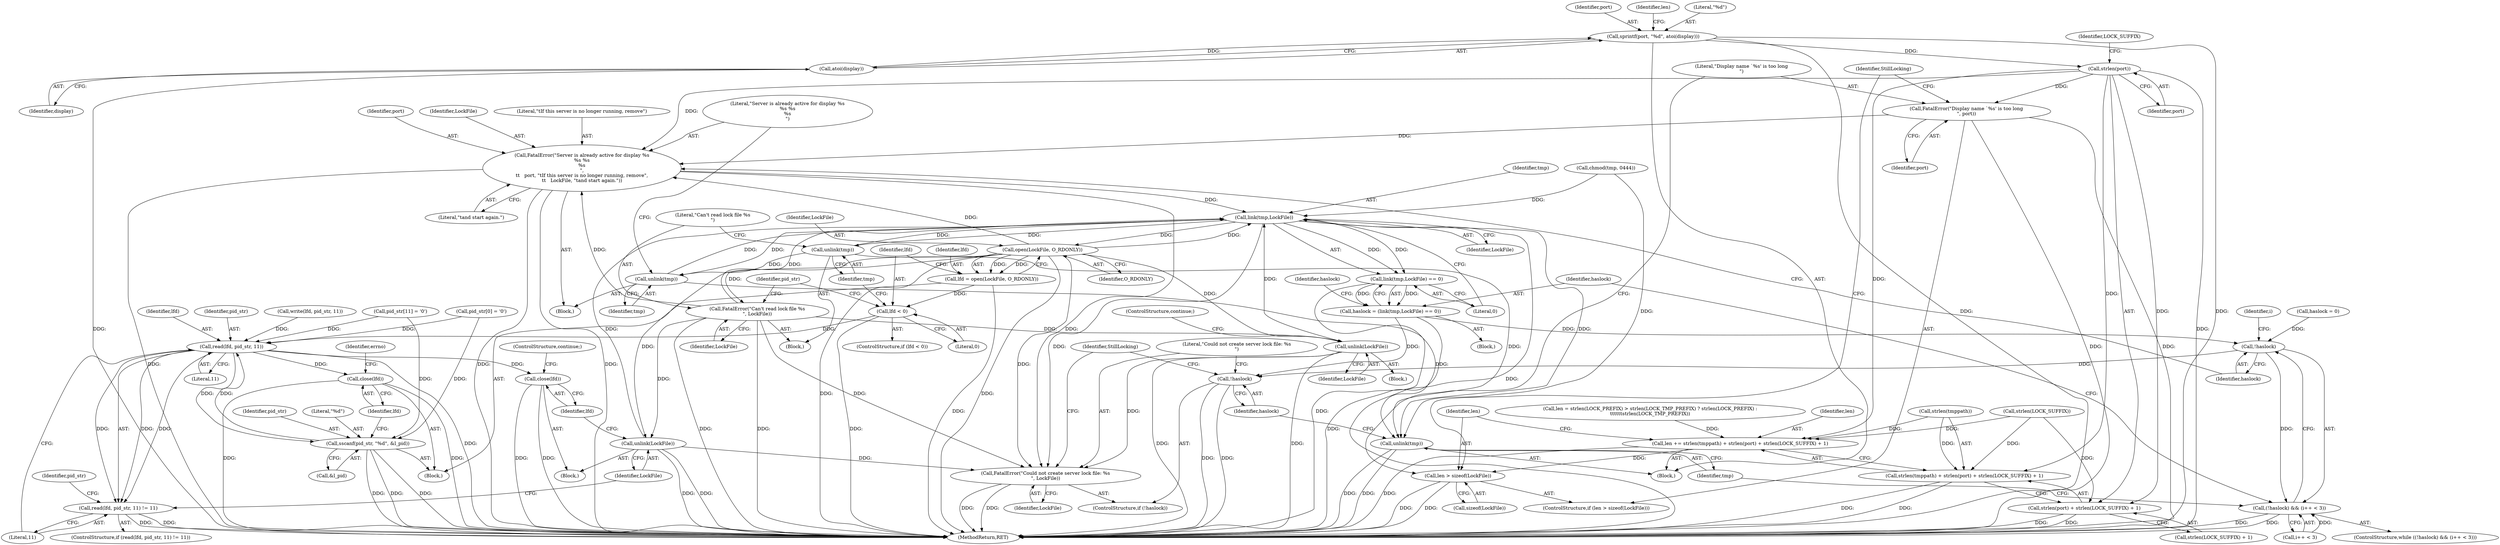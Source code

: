 digraph "0_xserver_6ba44b91e37622ef8c146d8f2ac92d708a18ed34@API" {
"1000154" [label="(Call,strlen(port))"];
"1000131" [label="(Call,sprintf(port, \"%d\", atoi(display)))"];
"1000134" [label="(Call,atoi(display))"];
"1000148" [label="(Call,len += strlen(tmppath) + strlen(port) + strlen(LOCK_SUFFIX) + 1)"];
"1000161" [label="(Call,len > sizeof(LockFile))"];
"1000150" [label="(Call,strlen(tmppath) + strlen(port) + strlen(LOCK_SUFFIX) + 1)"];
"1000153" [label="(Call,strlen(port) + strlen(LOCK_SUFFIX) + 1)"];
"1000165" [label="(Call,FatalError(\"Display name `%s' is too long\n\", port))"];
"1000373" [label="(Call,FatalError(\"Server is already active for display %s\n%s %s\n%s\n\",\n\t\t   port, \"\tIf this server is no longer running, remove\",\n\t\t   LockFile, \"\tand start again.\"))"];
"1000282" [label="(Call,link(tmp,LockFile))"];
"1000281" [label="(Call,link(tmp,LockFile) == 0)"];
"1000279" [label="(Call,haslock = (link(tmp,LockFile) == 0))"];
"1000272" [label="(Call,!haslock)"];
"1000271" [label="(Call,(!haslock) && (i++ < 3))"];
"1000382" [label="(Call,!haslock)"];
"1000294" [label="(Call,open(LockFile, O_RDONLY))"];
"1000292" [label="(Call,lfd = open(LockFile, O_RDONLY))"];
"1000298" [label="(Call,lfd < 0)"];
"1000314" [label="(Call,read(lfd, pid_str, 11))"];
"1000313" [label="(Call,read(lfd, pid_str, 11) != 11)"];
"1000322" [label="(Call,close(lfd))"];
"1000330" [label="(Call,sscanf(pid_str, \"%d\", &l_pid))"];
"1000335" [label="(Call,close(lfd))"];
"1000304" [label="(Call,FatalError(\"Can't read lock file %s\n\", LockFile))"];
"1000320" [label="(Call,unlink(LockFile))"];
"1000384" [label="(Call,FatalError(\"Could not create server lock file: %s\n\", LockFile))"];
"1000354" [label="(Call,unlink(LockFile))"];
"1000302" [label="(Call,unlink(tmp))"];
"1000371" [label="(Call,unlink(tmp))"];
"1000379" [label="(Call,unlink(tmp))"];
"1000135" [label="(Identifier,display)"];
"1000274" [label="(Call,i++ < 3)"];
"1000150" [label="(Call,strlen(tmppath) + strlen(port) + strlen(LOCK_SUFFIX) + 1)"];
"1000163" [label="(Call,sizeof(LockFile))"];
"1000156" [label="(Call,strlen(LOCK_SUFFIX) + 1)"];
"1000272" [label="(Call,!haslock)"];
"1000371" [label="(Call,unlink(tmp))"];
"1000161" [label="(Call,len > sizeof(LockFile))"];
"1000378" [label="(Literal,\"\tand start again.\")"];
"1000384" [label="(Call,FatalError(\"Could not create server lock file: %s\n\", LockFile))"];
"1000257" [label="(Call,chmod(tmp, 0444))"];
"1000320" [label="(Call,unlink(LockFile))"];
"1000303" [label="(Identifier,tmp)"];
"1000280" [label="(Identifier,haslock)"];
"1000297" [label="(ControlStructure,if (lfd < 0))"];
"1000291" [label="(Block,)"];
"1000165" [label="(Call,FatalError(\"Display name `%s' is too long\n\", port))"];
"1000292" [label="(Call,lfd = open(LockFile, O_RDONLY))"];
"1000377" [label="(Identifier,LockFile)"];
"1000281" [label="(Call,link(tmp,LockFile) == 0)"];
"1000154" [label="(Call,strlen(port))"];
"1000134" [label="(Call,atoi(display))"];
"1000304" [label="(Call,FatalError(\"Can't read lock file %s\n\", LockFile))"];
"1000390" [label="(MethodReturn,RET)"];
"1000282" [label="(Call,link(tmp,LockFile))"];
"1000312" [label="(ControlStructure,if (read(lfd, pid_str, 11) != 11))"];
"1000270" [label="(ControlStructure,while ((!haslock) && (i++ < 3)))"];
"1000278" [label="(Block,)"];
"1000327" [label="(Identifier,pid_str)"];
"1000356" [label="(ControlStructure,continue;)"];
"1000380" [label="(Identifier,tmp)"];
"1000306" [label="(Identifier,LockFile)"];
"1000293" [label="(Identifier,lfd)"];
"1000166" [label="(Literal,\"Display name `%s' is too long\n\")"];
"1000300" [label="(Literal,0)"];
"1000374" [label="(Literal,\"Server is already active for display %s\n%s %s\n%s\n\")"];
"1000382" [label="(Call,!haslock)"];
"1000373" [label="(Call,FatalError(\"Server is already active for display %s\n%s %s\n%s\n\",\n\t\t   port, \"\tIf this server is no longer running, remove\",\n\t\t   LockFile, \"\tand start again.\"))"];
"1000294" [label="(Call,open(LockFile, O_RDONLY))"];
"1000132" [label="(Identifier,port)"];
"1000376" [label="(Literal,\"\tIf this server is no longer running, remove\")"];
"1000148" [label="(Call,len += strlen(tmppath) + strlen(port) + strlen(LOCK_SUFFIX) + 1)"];
"1000309" [label="(Identifier,pid_str)"];
"1000283" [label="(Identifier,tmp)"];
"1000299" [label="(Identifier,lfd)"];
"1000167" [label="(Identifier,port)"];
"1000131" [label="(Call,sprintf(port, \"%d\", atoi(display)))"];
"1000318" [label="(Literal,11)"];
"1000149" [label="(Identifier,len)"];
"1000323" [label="(Identifier,lfd)"];
"1000381" [label="(ControlStructure,if (!haslock))"];
"1000385" [label="(Literal,\"Could not create server lock file: %s\n\")"];
"1000307" [label="(Call,pid_str[0] = '\0')"];
"1000284" [label="(Identifier,LockFile)"];
"1000375" [label="(Identifier,port)"];
"1000313" [label="(Call,read(lfd, pid_str, 11) != 11)"];
"1000151" [label="(Call,strlen(tmppath))"];
"1000287" [label="(Identifier,haslock)"];
"1000332" [label="(Literal,\"%d\")"];
"1000267" [label="(Call,haslock = 0)"];
"1000298" [label="(Call,lfd < 0)"];
"1000333" [label="(Call,&l_pid)"];
"1000251" [label="(Call,write(lfd, pid_str, 11))"];
"1000160" [label="(ControlStructure,if (len > sizeof(LockFile)))"];
"1000354" [label="(Call,unlink(LockFile))"];
"1000324" [label="(ControlStructure,continue;)"];
"1000157" [label="(Call,strlen(LOCK_SUFFIX))"];
"1000295" [label="(Identifier,LockFile)"];
"1000370" [label="(Block,)"];
"1000158" [label="(Identifier,LOCK_SUFFIX)"];
"1000302" [label="(Call,unlink(tmp))"];
"1000111" [label="(Block,)"];
"1000315" [label="(Identifier,lfd)"];
"1000279" [label="(Call,haslock = (link(tmp,LockFile) == 0))"];
"1000317" [label="(Literal,11)"];
"1000169" [label="(Identifier,StillLocking)"];
"1000136" [label="(Call,len = strlen(LOCK_PREFIX) > strlen(LOCK_TMP_PREFIX) ? strlen(LOCK_PREFIX) :\n\t\t\t\t\t\tstrlen(LOCK_TMP_PREFIX))"];
"1000296" [label="(Identifier,O_RDONLY)"];
"1000314" [label="(Call,read(lfd, pid_str, 11))"];
"1000330" [label="(Call,sscanf(pid_str, \"%d\", &l_pid))"];
"1000338" [label="(Identifier,errno)"];
"1000322" [label="(Call,close(lfd))"];
"1000153" [label="(Call,strlen(port) + strlen(LOCK_SUFFIX) + 1)"];
"1000325" [label="(Call,pid_str[11] = '\0')"];
"1000137" [label="(Identifier,len)"];
"1000388" [label="(Identifier,StillLocking)"];
"1000273" [label="(Identifier,haslock)"];
"1000331" [label="(Identifier,pid_str)"];
"1000386" [label="(Identifier,LockFile)"];
"1000162" [label="(Identifier,len)"];
"1000155" [label="(Identifier,port)"];
"1000271" [label="(Call,(!haslock) && (i++ < 3))"];
"1000383" [label="(Identifier,haslock)"];
"1000133" [label="(Literal,\"%d\")"];
"1000305" [label="(Literal,\"Can't read lock file %s\n\")"];
"1000372" [label="(Identifier,tmp)"];
"1000301" [label="(Block,)"];
"1000335" [label="(Call,close(lfd))"];
"1000355" [label="(Identifier,LockFile)"];
"1000379" [label="(Call,unlink(tmp))"];
"1000285" [label="(Literal,0)"];
"1000316" [label="(Identifier,pid_str)"];
"1000321" [label="(Identifier,LockFile)"];
"1000319" [label="(Block,)"];
"1000336" [label="(Identifier,lfd)"];
"1000353" [label="(Block,)"];
"1000276" [label="(Identifier,i)"];
"1000154" -> "1000153"  [label="AST: "];
"1000154" -> "1000155"  [label="CFG: "];
"1000155" -> "1000154"  [label="AST: "];
"1000158" -> "1000154"  [label="CFG: "];
"1000154" -> "1000390"  [label="DDG: "];
"1000154" -> "1000148"  [label="DDG: "];
"1000154" -> "1000150"  [label="DDG: "];
"1000154" -> "1000153"  [label="DDG: "];
"1000131" -> "1000154"  [label="DDG: "];
"1000154" -> "1000165"  [label="DDG: "];
"1000154" -> "1000373"  [label="DDG: "];
"1000131" -> "1000111"  [label="AST: "];
"1000131" -> "1000134"  [label="CFG: "];
"1000132" -> "1000131"  [label="AST: "];
"1000133" -> "1000131"  [label="AST: "];
"1000134" -> "1000131"  [label="AST: "];
"1000137" -> "1000131"  [label="CFG: "];
"1000131" -> "1000390"  [label="DDG: "];
"1000131" -> "1000390"  [label="DDG: "];
"1000134" -> "1000131"  [label="DDG: "];
"1000134" -> "1000135"  [label="CFG: "];
"1000135" -> "1000134"  [label="AST: "];
"1000134" -> "1000390"  [label="DDG: "];
"1000148" -> "1000111"  [label="AST: "];
"1000148" -> "1000150"  [label="CFG: "];
"1000149" -> "1000148"  [label="AST: "];
"1000150" -> "1000148"  [label="AST: "];
"1000162" -> "1000148"  [label="CFG: "];
"1000148" -> "1000390"  [label="DDG: "];
"1000151" -> "1000148"  [label="DDG: "];
"1000157" -> "1000148"  [label="DDG: "];
"1000136" -> "1000148"  [label="DDG: "];
"1000148" -> "1000161"  [label="DDG: "];
"1000161" -> "1000160"  [label="AST: "];
"1000161" -> "1000163"  [label="CFG: "];
"1000162" -> "1000161"  [label="AST: "];
"1000163" -> "1000161"  [label="AST: "];
"1000166" -> "1000161"  [label="CFG: "];
"1000169" -> "1000161"  [label="CFG: "];
"1000161" -> "1000390"  [label="DDG: "];
"1000161" -> "1000390"  [label="DDG: "];
"1000150" -> "1000153"  [label="CFG: "];
"1000151" -> "1000150"  [label="AST: "];
"1000153" -> "1000150"  [label="AST: "];
"1000150" -> "1000390"  [label="DDG: "];
"1000150" -> "1000390"  [label="DDG: "];
"1000151" -> "1000150"  [label="DDG: "];
"1000157" -> "1000150"  [label="DDG: "];
"1000153" -> "1000156"  [label="CFG: "];
"1000156" -> "1000153"  [label="AST: "];
"1000153" -> "1000390"  [label="DDG: "];
"1000153" -> "1000390"  [label="DDG: "];
"1000157" -> "1000153"  [label="DDG: "];
"1000165" -> "1000160"  [label="AST: "];
"1000165" -> "1000167"  [label="CFG: "];
"1000166" -> "1000165"  [label="AST: "];
"1000167" -> "1000165"  [label="AST: "];
"1000169" -> "1000165"  [label="CFG: "];
"1000165" -> "1000390"  [label="DDG: "];
"1000165" -> "1000390"  [label="DDG: "];
"1000165" -> "1000373"  [label="DDG: "];
"1000373" -> "1000370"  [label="AST: "];
"1000373" -> "1000378"  [label="CFG: "];
"1000374" -> "1000373"  [label="AST: "];
"1000375" -> "1000373"  [label="AST: "];
"1000376" -> "1000373"  [label="AST: "];
"1000377" -> "1000373"  [label="AST: "];
"1000378" -> "1000373"  [label="AST: "];
"1000273" -> "1000373"  [label="CFG: "];
"1000373" -> "1000390"  [label="DDG: "];
"1000373" -> "1000390"  [label="DDG: "];
"1000373" -> "1000390"  [label="DDG: "];
"1000373" -> "1000282"  [label="DDG: "];
"1000304" -> "1000373"  [label="DDG: "];
"1000294" -> "1000373"  [label="DDG: "];
"1000373" -> "1000384"  [label="DDG: "];
"1000282" -> "1000281"  [label="AST: "];
"1000282" -> "1000284"  [label="CFG: "];
"1000283" -> "1000282"  [label="AST: "];
"1000284" -> "1000282"  [label="AST: "];
"1000285" -> "1000282"  [label="CFG: "];
"1000282" -> "1000390"  [label="DDG: "];
"1000282" -> "1000281"  [label="DDG: "];
"1000282" -> "1000281"  [label="DDG: "];
"1000302" -> "1000282"  [label="DDG: "];
"1000257" -> "1000282"  [label="DDG: "];
"1000371" -> "1000282"  [label="DDG: "];
"1000304" -> "1000282"  [label="DDG: "];
"1000294" -> "1000282"  [label="DDG: "];
"1000320" -> "1000282"  [label="DDG: "];
"1000354" -> "1000282"  [label="DDG: "];
"1000282" -> "1000294"  [label="DDG: "];
"1000282" -> "1000302"  [label="DDG: "];
"1000282" -> "1000371"  [label="DDG: "];
"1000282" -> "1000379"  [label="DDG: "];
"1000282" -> "1000384"  [label="DDG: "];
"1000281" -> "1000279"  [label="AST: "];
"1000281" -> "1000285"  [label="CFG: "];
"1000285" -> "1000281"  [label="AST: "];
"1000279" -> "1000281"  [label="CFG: "];
"1000281" -> "1000390"  [label="DDG: "];
"1000281" -> "1000279"  [label="DDG: "];
"1000281" -> "1000279"  [label="DDG: "];
"1000279" -> "1000278"  [label="AST: "];
"1000280" -> "1000279"  [label="AST: "];
"1000287" -> "1000279"  [label="CFG: "];
"1000279" -> "1000390"  [label="DDG: "];
"1000279" -> "1000272"  [label="DDG: "];
"1000279" -> "1000382"  [label="DDG: "];
"1000272" -> "1000271"  [label="AST: "];
"1000272" -> "1000273"  [label="CFG: "];
"1000273" -> "1000272"  [label="AST: "];
"1000276" -> "1000272"  [label="CFG: "];
"1000271" -> "1000272"  [label="CFG: "];
"1000272" -> "1000271"  [label="DDG: "];
"1000267" -> "1000272"  [label="DDG: "];
"1000272" -> "1000382"  [label="DDG: "];
"1000271" -> "1000270"  [label="AST: "];
"1000271" -> "1000274"  [label="CFG: "];
"1000274" -> "1000271"  [label="AST: "];
"1000280" -> "1000271"  [label="CFG: "];
"1000380" -> "1000271"  [label="CFG: "];
"1000271" -> "1000390"  [label="DDG: "];
"1000271" -> "1000390"  [label="DDG: "];
"1000274" -> "1000271"  [label="DDG: "];
"1000382" -> "1000381"  [label="AST: "];
"1000382" -> "1000383"  [label="CFG: "];
"1000383" -> "1000382"  [label="AST: "];
"1000385" -> "1000382"  [label="CFG: "];
"1000388" -> "1000382"  [label="CFG: "];
"1000382" -> "1000390"  [label="DDG: "];
"1000382" -> "1000390"  [label="DDG: "];
"1000294" -> "1000292"  [label="AST: "];
"1000294" -> "1000296"  [label="CFG: "];
"1000295" -> "1000294"  [label="AST: "];
"1000296" -> "1000294"  [label="AST: "];
"1000292" -> "1000294"  [label="CFG: "];
"1000294" -> "1000390"  [label="DDG: "];
"1000294" -> "1000390"  [label="DDG: "];
"1000294" -> "1000292"  [label="DDG: "];
"1000294" -> "1000292"  [label="DDG: "];
"1000294" -> "1000304"  [label="DDG: "];
"1000294" -> "1000320"  [label="DDG: "];
"1000294" -> "1000354"  [label="DDG: "];
"1000294" -> "1000384"  [label="DDG: "];
"1000292" -> "1000291"  [label="AST: "];
"1000293" -> "1000292"  [label="AST: "];
"1000299" -> "1000292"  [label="CFG: "];
"1000292" -> "1000390"  [label="DDG: "];
"1000292" -> "1000298"  [label="DDG: "];
"1000298" -> "1000297"  [label="AST: "];
"1000298" -> "1000300"  [label="CFG: "];
"1000299" -> "1000298"  [label="AST: "];
"1000300" -> "1000298"  [label="AST: "];
"1000303" -> "1000298"  [label="CFG: "];
"1000309" -> "1000298"  [label="CFG: "];
"1000298" -> "1000390"  [label="DDG: "];
"1000298" -> "1000314"  [label="DDG: "];
"1000314" -> "1000313"  [label="AST: "];
"1000314" -> "1000317"  [label="CFG: "];
"1000315" -> "1000314"  [label="AST: "];
"1000316" -> "1000314"  [label="AST: "];
"1000317" -> "1000314"  [label="AST: "];
"1000318" -> "1000314"  [label="CFG: "];
"1000314" -> "1000390"  [label="DDG: "];
"1000314" -> "1000313"  [label="DDG: "];
"1000314" -> "1000313"  [label="DDG: "];
"1000314" -> "1000313"  [label="DDG: "];
"1000325" -> "1000314"  [label="DDG: "];
"1000330" -> "1000314"  [label="DDG: "];
"1000251" -> "1000314"  [label="DDG: "];
"1000307" -> "1000314"  [label="DDG: "];
"1000314" -> "1000322"  [label="DDG: "];
"1000314" -> "1000330"  [label="DDG: "];
"1000314" -> "1000335"  [label="DDG: "];
"1000313" -> "1000312"  [label="AST: "];
"1000313" -> "1000318"  [label="CFG: "];
"1000318" -> "1000313"  [label="AST: "];
"1000321" -> "1000313"  [label="CFG: "];
"1000327" -> "1000313"  [label="CFG: "];
"1000313" -> "1000390"  [label="DDG: "];
"1000313" -> "1000390"  [label="DDG: "];
"1000322" -> "1000319"  [label="AST: "];
"1000322" -> "1000323"  [label="CFG: "];
"1000323" -> "1000322"  [label="AST: "];
"1000324" -> "1000322"  [label="CFG: "];
"1000322" -> "1000390"  [label="DDG: "];
"1000322" -> "1000390"  [label="DDG: "];
"1000330" -> "1000291"  [label="AST: "];
"1000330" -> "1000333"  [label="CFG: "];
"1000331" -> "1000330"  [label="AST: "];
"1000332" -> "1000330"  [label="AST: "];
"1000333" -> "1000330"  [label="AST: "];
"1000336" -> "1000330"  [label="CFG: "];
"1000330" -> "1000390"  [label="DDG: "];
"1000330" -> "1000390"  [label="DDG: "];
"1000330" -> "1000390"  [label="DDG: "];
"1000325" -> "1000330"  [label="DDG: "];
"1000307" -> "1000330"  [label="DDG: "];
"1000335" -> "1000291"  [label="AST: "];
"1000335" -> "1000336"  [label="CFG: "];
"1000336" -> "1000335"  [label="AST: "];
"1000338" -> "1000335"  [label="CFG: "];
"1000335" -> "1000390"  [label="DDG: "];
"1000335" -> "1000390"  [label="DDG: "];
"1000304" -> "1000301"  [label="AST: "];
"1000304" -> "1000306"  [label="CFG: "];
"1000305" -> "1000304"  [label="AST: "];
"1000306" -> "1000304"  [label="AST: "];
"1000309" -> "1000304"  [label="CFG: "];
"1000304" -> "1000390"  [label="DDG: "];
"1000304" -> "1000390"  [label="DDG: "];
"1000304" -> "1000320"  [label="DDG: "];
"1000304" -> "1000354"  [label="DDG: "];
"1000304" -> "1000384"  [label="DDG: "];
"1000320" -> "1000319"  [label="AST: "];
"1000320" -> "1000321"  [label="CFG: "];
"1000321" -> "1000320"  [label="AST: "];
"1000323" -> "1000320"  [label="CFG: "];
"1000320" -> "1000390"  [label="DDG: "];
"1000320" -> "1000390"  [label="DDG: "];
"1000320" -> "1000384"  [label="DDG: "];
"1000384" -> "1000381"  [label="AST: "];
"1000384" -> "1000386"  [label="CFG: "];
"1000385" -> "1000384"  [label="AST: "];
"1000386" -> "1000384"  [label="AST: "];
"1000388" -> "1000384"  [label="CFG: "];
"1000384" -> "1000390"  [label="DDG: "];
"1000384" -> "1000390"  [label="DDG: "];
"1000354" -> "1000384"  [label="DDG: "];
"1000354" -> "1000353"  [label="AST: "];
"1000354" -> "1000355"  [label="CFG: "];
"1000355" -> "1000354"  [label="AST: "];
"1000356" -> "1000354"  [label="CFG: "];
"1000354" -> "1000390"  [label="DDG: "];
"1000354" -> "1000390"  [label="DDG: "];
"1000302" -> "1000301"  [label="AST: "];
"1000302" -> "1000303"  [label="CFG: "];
"1000303" -> "1000302"  [label="AST: "];
"1000305" -> "1000302"  [label="CFG: "];
"1000302" -> "1000371"  [label="DDG: "];
"1000302" -> "1000379"  [label="DDG: "];
"1000371" -> "1000370"  [label="AST: "];
"1000371" -> "1000372"  [label="CFG: "];
"1000372" -> "1000371"  [label="AST: "];
"1000374" -> "1000371"  [label="CFG: "];
"1000371" -> "1000379"  [label="DDG: "];
"1000379" -> "1000111"  [label="AST: "];
"1000379" -> "1000380"  [label="CFG: "];
"1000380" -> "1000379"  [label="AST: "];
"1000383" -> "1000379"  [label="CFG: "];
"1000379" -> "1000390"  [label="DDG: "];
"1000379" -> "1000390"  [label="DDG: "];
"1000257" -> "1000379"  [label="DDG: "];
}
